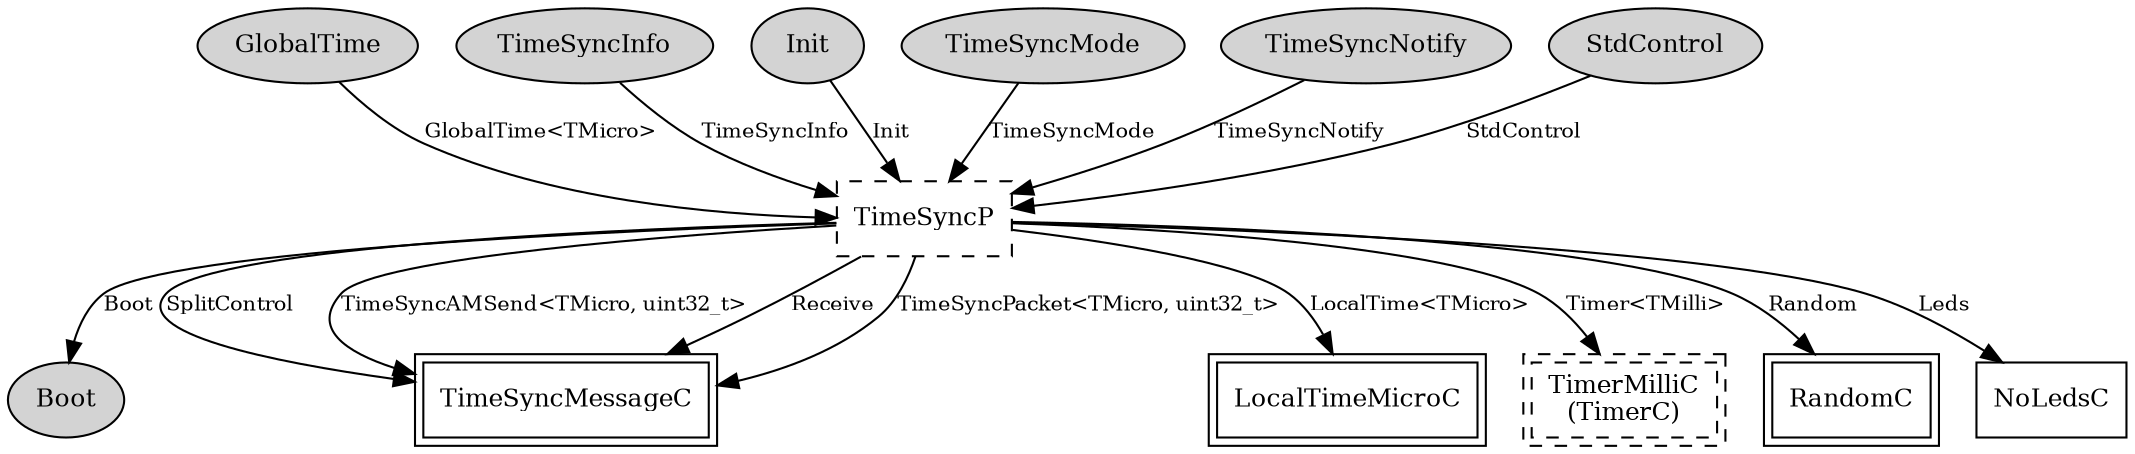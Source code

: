 digraph "TimeSyncMicroC" {
  n0x41396d28 [shape=ellipse, style=filled, label="GlobalTime", fontsize=12];
  "TimeSyncMicroC.TimeSyncP" [fontsize=12, shape=box, style=dashed, label="TimeSyncP", URL="../chtml/tos.lib.ftsp.TimeSyncP.html"];
  n0x4138f370 [shape=ellipse, style=filled, label="TimeSyncInfo", fontsize=12];
  "TimeSyncMicroC.TimeSyncP" [fontsize=12, shape=box, style=dashed, label="TimeSyncP", URL="../chtml/tos.lib.ftsp.TimeSyncP.html"];
  n0x41396438 [shape=ellipse, style=filled, label="Init", fontsize=12];
  "TimeSyncMicroC.TimeSyncP" [fontsize=12, shape=box, style=dashed, label="TimeSyncP", URL="../chtml/tos.lib.ftsp.TimeSyncP.html"];
  n0x4138d100 [shape=ellipse, style=filled, label="TimeSyncMode", fontsize=12];
  "TimeSyncMicroC.TimeSyncP" [fontsize=12, shape=box, style=dashed, label="TimeSyncP", URL="../chtml/tos.lib.ftsp.TimeSyncP.html"];
  n0x4138c230 [shape=ellipse, style=filled, label="TimeSyncNotify", fontsize=12];
  "TimeSyncMicroC.TimeSyncP" [fontsize=12, shape=box, style=dashed, label="TimeSyncP", URL="../chtml/tos.lib.ftsp.TimeSyncP.html"];
  n0x413967d8 [shape=ellipse, style=filled, label="StdControl", fontsize=12];
  "TimeSyncMicroC.TimeSyncP" [fontsize=12, shape=box, style=dashed, label="TimeSyncP", URL="../chtml/tos.lib.ftsp.TimeSyncP.html"];
  "TimeSyncMicroC.TimeSyncP" [fontsize=12, shape=box, style=dashed, label="TimeSyncP", URL="../chtml/tos.lib.ftsp.TimeSyncP.html"];
  n0x413960d0 [shape=ellipse, style=filled, label="Boot", fontsize=12];
  "TimeSyncMicroC.TimeSyncP" [fontsize=12, shape=box, style=dashed, label="TimeSyncP", URL="../chtml/tos.lib.ftsp.TimeSyncP.html"];
  "TimeSyncMessageC" [fontsize=12, shape=box,peripheries=2, URL="../chtml/tos.platforms.telosa.chips.cc2420x.tmicro.am.TimeSyncMessageC.html"];
  "TimeSyncMicroC.TimeSyncP" [fontsize=12, shape=box, style=dashed, label="TimeSyncP", URL="../chtml/tos.lib.ftsp.TimeSyncP.html"];
  "TimeSyncMessageC" [fontsize=12, shape=box,peripheries=2, URL="../chtml/tos.platforms.telosa.chips.cc2420x.tmicro.am.TimeSyncMessageC.html"];
  "TimeSyncMicroC.TimeSyncP" [fontsize=12, shape=box, style=dashed, label="TimeSyncP", URL="../chtml/tos.lib.ftsp.TimeSyncP.html"];
  "TimeSyncMessageC" [fontsize=12, shape=box,peripheries=2, URL="../chtml/tos.platforms.telosa.chips.cc2420x.tmicro.am.TimeSyncMessageC.html"];
  "TimeSyncMicroC.TimeSyncP" [fontsize=12, shape=box, style=dashed, label="TimeSyncP", URL="../chtml/tos.lib.ftsp.TimeSyncP.html"];
  "TimeSyncMessageC" [fontsize=12, shape=box,peripheries=2, URL="../chtml/tos.platforms.telosa.chips.cc2420x.tmicro.am.TimeSyncMessageC.html"];
  "TimeSyncMicroC.TimeSyncP" [fontsize=12, shape=box, style=dashed, label="TimeSyncP", URL="../chtml/tos.lib.ftsp.TimeSyncP.html"];
  "LocalTimeMicroC" [fontsize=12, shape=box,peripheries=2, URL="../chtml/tos.chips.msp430.timer.LocalTimeMicroC.html"];
  "TimeSyncMicroC.TimeSyncP" [fontsize=12, shape=box, style=dashed, label="TimeSyncP", URL="../chtml/tos.lib.ftsp.TimeSyncP.html"];
  "TimeSyncMicroC.TimerC" [fontsize=12, shape=box,peripheries=2, style=dashed, label="TimerMilliC\n(TimerC)", URL="../chtml/tos.system.TimerMilliC.html"];
  "TimeSyncMicroC.TimeSyncP" [fontsize=12, shape=box, style=dashed, label="TimeSyncP", URL="../chtml/tos.lib.ftsp.TimeSyncP.html"];
  "RandomC" [fontsize=12, shape=box,peripheries=2, URL="../chtml/tos.system.RandomC.html"];
  "TimeSyncMicroC.TimeSyncP" [fontsize=12, shape=box, style=dashed, label="TimeSyncP", URL="../chtml/tos.lib.ftsp.TimeSyncP.html"];
  "NoLedsC" [fontsize=12, shape=box, URL="../chtml/tos.system.NoLedsC.html"];
  "n0x41396d28" -> "TimeSyncMicroC.TimeSyncP" [label="GlobalTime<TMicro>", URL="../ihtml/tos.lib.ftsp.GlobalTime.html", fontsize=10];
  "n0x4138f370" -> "TimeSyncMicroC.TimeSyncP" [label="TimeSyncInfo", URL="../ihtml/tos.lib.ftsp.TimeSyncInfo.html", fontsize=10];
  "n0x41396438" -> "TimeSyncMicroC.TimeSyncP" [label="Init", URL="../ihtml/tos.interfaces.Init.html", fontsize=10];
  "n0x4138d100" -> "TimeSyncMicroC.TimeSyncP" [label="TimeSyncMode", URL="../ihtml/tos.lib.ftsp.TimeSyncMode.html", fontsize=10];
  "n0x4138c230" -> "TimeSyncMicroC.TimeSyncP" [label="TimeSyncNotify", URL="../ihtml/tos.lib.ftsp.TimeSyncNotify.html", fontsize=10];
  "n0x413967d8" -> "TimeSyncMicroC.TimeSyncP" [label="StdControl", URL="../ihtml/tos.interfaces.StdControl.html", fontsize=10];
  "TimeSyncMicroC.TimeSyncP" -> "n0x413960d0" [label="Boot", URL="../ihtml/tos.interfaces.Boot.html", fontsize=10];
  "TimeSyncMicroC.TimeSyncP" -> "TimeSyncMessageC" [label="SplitControl", URL="../ihtml/tos.interfaces.SplitControl.html", fontsize=10];
  "TimeSyncMicroC.TimeSyncP" -> "TimeSyncMessageC" [label="TimeSyncAMSend<TMicro, uint32_t>", URL="../ihtml/tos.interfaces.TimeSyncAMSend.html", fontsize=10];
  "TimeSyncMicroC.TimeSyncP" -> "TimeSyncMessageC" [label="Receive", URL="../ihtml/tos.interfaces.Receive.html", fontsize=10];
  "TimeSyncMicroC.TimeSyncP" -> "TimeSyncMessageC" [label="TimeSyncPacket<TMicro, uint32_t>", URL="../ihtml/tos.interfaces.TimeSyncPacket.html", fontsize=10];
  "TimeSyncMicroC.TimeSyncP" -> "LocalTimeMicroC" [label="LocalTime<TMicro>", URL="../ihtml/tos.lib.timer.LocalTime.html", fontsize=10];
  "TimeSyncMicroC.TimeSyncP" -> "TimeSyncMicroC.TimerC" [label="Timer<TMilli>", URL="../ihtml/tos.lib.timer.Timer.html", fontsize=10];
  "TimeSyncMicroC.TimeSyncP" -> "RandomC" [label="Random", URL="../ihtml/tos.interfaces.Random.html", fontsize=10];
  "TimeSyncMicroC.TimeSyncP" -> "NoLedsC" [label="Leds", URL="../ihtml/tos.interfaces.Leds.html", fontsize=10];
}
